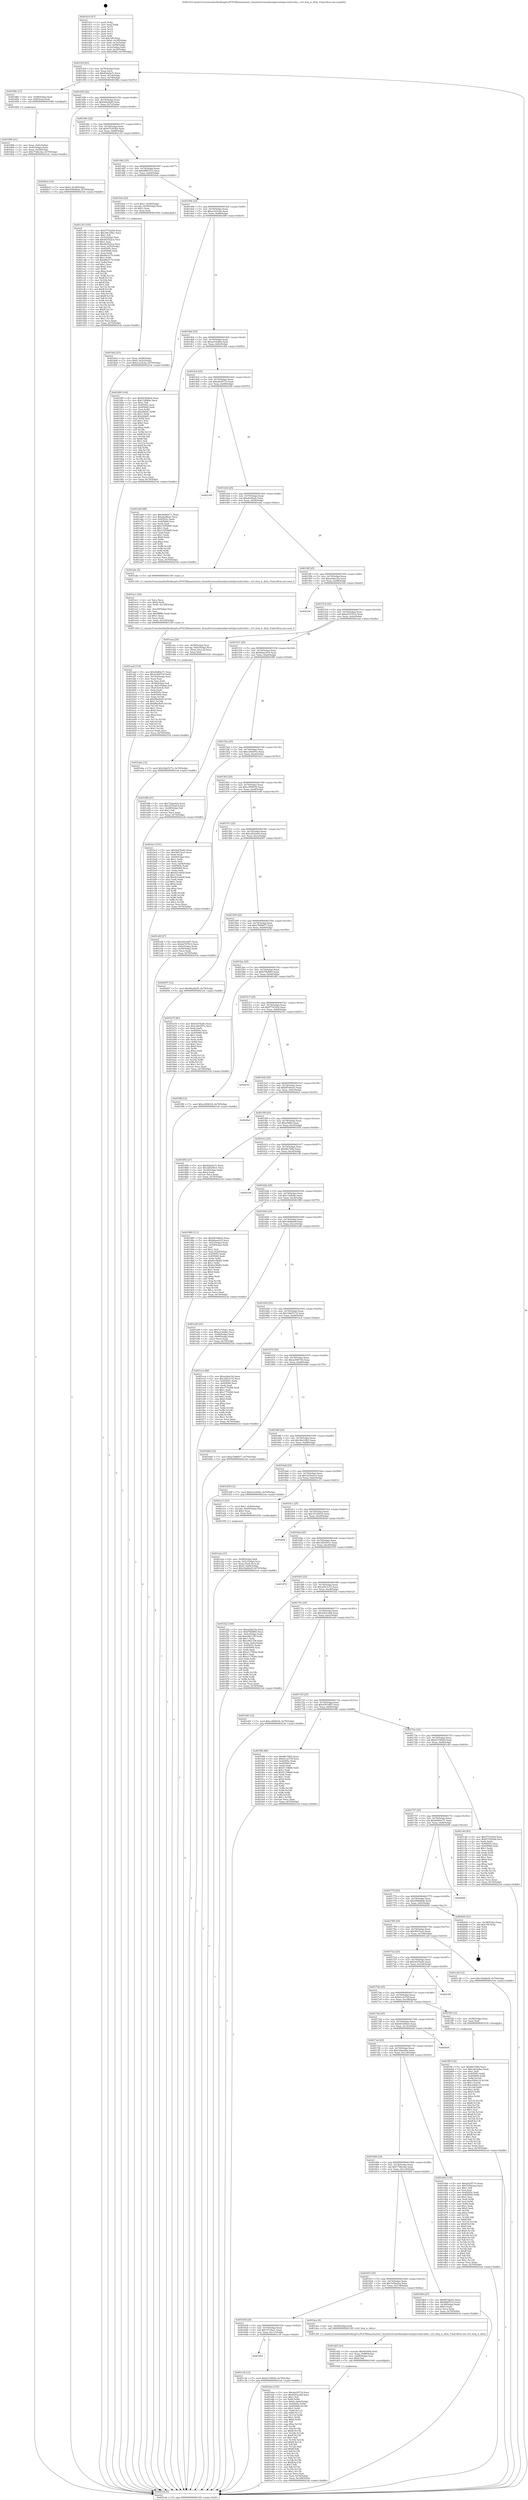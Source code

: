digraph "0x401410" {
  label = "0x401410 (/mnt/c/Users/mathe/Desktop/tcc/POCII/binaries/extr_linuxdriversmediausbpvrusb2pvrusb2-hdw.c_ctrl_freq_is_dirty_Final-ollvm.out::main(0))"
  labelloc = "t"
  node[shape=record]

  Entry [label="",width=0.3,height=0.3,shape=circle,fillcolor=black,style=filled]
  "0x40143f" [label="{
     0x40143f [23]\l
     | [instrs]\l
     &nbsp;&nbsp;0x40143f \<+3\>: mov -0x70(%rbp),%eax\l
     &nbsp;&nbsp;0x401442 \<+2\>: mov %eax,%ecx\l
     &nbsp;&nbsp;0x401444 \<+6\>: sub $0x82da5e7c,%ecx\l
     &nbsp;&nbsp;0x40144a \<+3\>: mov %eax,-0x74(%rbp)\l
     &nbsp;&nbsp;0x40144d \<+3\>: mov %ecx,-0x78(%rbp)\l
     &nbsp;&nbsp;0x401450 \<+6\>: je 000000000040188e \<main+0x47e\>\l
  }"]
  "0x40188e" [label="{
     0x40188e [13]\l
     | [instrs]\l
     &nbsp;&nbsp;0x40188e \<+4\>: mov -0x48(%rbp),%rax\l
     &nbsp;&nbsp;0x401892 \<+4\>: mov 0x8(%rax),%rdi\l
     &nbsp;&nbsp;0x401896 \<+5\>: call 0000000000401060 \<atoi@plt\>\l
     | [calls]\l
     &nbsp;&nbsp;0x401060 \{1\} (unknown)\l
  }"]
  "0x401456" [label="{
     0x401456 [22]\l
     | [instrs]\l
     &nbsp;&nbsp;0x401456 \<+5\>: jmp 000000000040145b \<main+0x4b\>\l
     &nbsp;&nbsp;0x40145b \<+3\>: mov -0x74(%rbp),%eax\l
     &nbsp;&nbsp;0x40145e \<+5\>: sub $0x90a29af5,%eax\l
     &nbsp;&nbsp;0x401463 \<+3\>: mov %eax,-0x7c(%rbp)\l
     &nbsp;&nbsp;0x401466 \<+6\>: je 00000000004020c0 \<main+0xcb0\>\l
  }"]
  Exit [label="",width=0.3,height=0.3,shape=circle,fillcolor=black,style=filled,peripheries=2]
  "0x4020c0" [label="{
     0x4020c0 [19]\l
     | [instrs]\l
     &nbsp;&nbsp;0x4020c0 \<+7\>: movl $0x0,-0x38(%rbp)\l
     &nbsp;&nbsp;0x4020c7 \<+7\>: movl $0x508ddbde,-0x70(%rbp)\l
     &nbsp;&nbsp;0x4020ce \<+5\>: jmp 00000000004021eb \<main+0xddb\>\l
  }"]
  "0x40146c" [label="{
     0x40146c [22]\l
     | [instrs]\l
     &nbsp;&nbsp;0x40146c \<+5\>: jmp 0000000000401471 \<main+0x61\>\l
     &nbsp;&nbsp;0x401471 \<+3\>: mov -0x74(%rbp),%eax\l
     &nbsp;&nbsp;0x401474 \<+5\>: sub $0x975393b6,%eax\l
     &nbsp;&nbsp;0x401479 \<+3\>: mov %eax,-0x80(%rbp)\l
     &nbsp;&nbsp;0x40147c \<+6\>: je 0000000000401c93 \<main+0x883\>\l
  }"]
  "0x401fff" [label="{
     0x401fff [152]\l
     | [instrs]\l
     &nbsp;&nbsp;0x401fff \<+5\>: mov $0x86c7682,%ecx\l
     &nbsp;&nbsp;0x402004 \<+5\>: mov $0xcd23adee,%edx\l
     &nbsp;&nbsp;0x402009 \<+3\>: mov $0x1,%sil\l
     &nbsp;&nbsp;0x40200c \<+8\>: mov 0x40505c,%r8d\l
     &nbsp;&nbsp;0x402014 \<+8\>: mov 0x405060,%r9d\l
     &nbsp;&nbsp;0x40201c \<+3\>: mov %r8d,%r10d\l
     &nbsp;&nbsp;0x40201f \<+7\>: add $0xc02fdc19,%r10d\l
     &nbsp;&nbsp;0x402026 \<+4\>: sub $0x1,%r10d\l
     &nbsp;&nbsp;0x40202a \<+7\>: sub $0xc02fdc19,%r10d\l
     &nbsp;&nbsp;0x402031 \<+4\>: imul %r10d,%r8d\l
     &nbsp;&nbsp;0x402035 \<+4\>: and $0x1,%r8d\l
     &nbsp;&nbsp;0x402039 \<+4\>: cmp $0x0,%r8d\l
     &nbsp;&nbsp;0x40203d \<+4\>: sete %r11b\l
     &nbsp;&nbsp;0x402041 \<+4\>: cmp $0xa,%r9d\l
     &nbsp;&nbsp;0x402045 \<+3\>: setl %bl\l
     &nbsp;&nbsp;0x402048 \<+3\>: mov %r11b,%r14b\l
     &nbsp;&nbsp;0x40204b \<+4\>: xor $0xff,%r14b\l
     &nbsp;&nbsp;0x40204f \<+3\>: mov %bl,%r15b\l
     &nbsp;&nbsp;0x402052 \<+4\>: xor $0xff,%r15b\l
     &nbsp;&nbsp;0x402056 \<+4\>: xor $0x1,%sil\l
     &nbsp;&nbsp;0x40205a \<+3\>: mov %r14b,%r12b\l
     &nbsp;&nbsp;0x40205d \<+4\>: and $0xff,%r12b\l
     &nbsp;&nbsp;0x402061 \<+3\>: and %sil,%r11b\l
     &nbsp;&nbsp;0x402064 \<+3\>: mov %r15b,%r13b\l
     &nbsp;&nbsp;0x402067 \<+4\>: and $0xff,%r13b\l
     &nbsp;&nbsp;0x40206b \<+3\>: and %sil,%bl\l
     &nbsp;&nbsp;0x40206e \<+3\>: or %r11b,%r12b\l
     &nbsp;&nbsp;0x402071 \<+3\>: or %bl,%r13b\l
     &nbsp;&nbsp;0x402074 \<+3\>: xor %r13b,%r12b\l
     &nbsp;&nbsp;0x402077 \<+3\>: or %r15b,%r14b\l
     &nbsp;&nbsp;0x40207a \<+4\>: xor $0xff,%r14b\l
     &nbsp;&nbsp;0x40207e \<+4\>: or $0x1,%sil\l
     &nbsp;&nbsp;0x402082 \<+3\>: and %sil,%r14b\l
     &nbsp;&nbsp;0x402085 \<+3\>: or %r14b,%r12b\l
     &nbsp;&nbsp;0x402088 \<+4\>: test $0x1,%r12b\l
     &nbsp;&nbsp;0x40208c \<+3\>: cmovne %edx,%ecx\l
     &nbsp;&nbsp;0x40208f \<+3\>: mov %ecx,-0x70(%rbp)\l
     &nbsp;&nbsp;0x402092 \<+5\>: jmp 00000000004021eb \<main+0xddb\>\l
  }"]
  "0x401c93" [label="{
     0x401c93 [165]\l
     | [instrs]\l
     &nbsp;&nbsp;0x401c93 \<+5\>: mov $0xf7743254,%eax\l
     &nbsp;&nbsp;0x401c98 \<+5\>: mov $0x30e33fb1,%ecx\l
     &nbsp;&nbsp;0x401c9d \<+2\>: mov $0x1,%dl\l
     &nbsp;&nbsp;0x401c9f \<+3\>: mov -0x5c(%rbp),%esi\l
     &nbsp;&nbsp;0x401ca2 \<+6\>: add $0x463522ca,%esi\l
     &nbsp;&nbsp;0x401ca8 \<+3\>: add $0x1,%esi\l
     &nbsp;&nbsp;0x401cab \<+6\>: sub $0x463522ca,%esi\l
     &nbsp;&nbsp;0x401cb1 \<+3\>: mov %esi,-0x5c(%rbp)\l
     &nbsp;&nbsp;0x401cb4 \<+7\>: mov 0x40505c,%esi\l
     &nbsp;&nbsp;0x401cbb \<+7\>: mov 0x405060,%edi\l
     &nbsp;&nbsp;0x401cc2 \<+3\>: mov %esi,%r8d\l
     &nbsp;&nbsp;0x401cc5 \<+7\>: add $0xd9a3170,%r8d\l
     &nbsp;&nbsp;0x401ccc \<+4\>: sub $0x1,%r8d\l
     &nbsp;&nbsp;0x401cd0 \<+7\>: sub $0xd9a3170,%r8d\l
     &nbsp;&nbsp;0x401cd7 \<+4\>: imul %r8d,%esi\l
     &nbsp;&nbsp;0x401cdb \<+3\>: and $0x1,%esi\l
     &nbsp;&nbsp;0x401cde \<+3\>: cmp $0x0,%esi\l
     &nbsp;&nbsp;0x401ce1 \<+4\>: sete %r9b\l
     &nbsp;&nbsp;0x401ce5 \<+3\>: cmp $0xa,%edi\l
     &nbsp;&nbsp;0x401ce8 \<+4\>: setl %r10b\l
     &nbsp;&nbsp;0x401cec \<+3\>: mov %r9b,%r11b\l
     &nbsp;&nbsp;0x401cef \<+4\>: xor $0xff,%r11b\l
     &nbsp;&nbsp;0x401cf3 \<+3\>: mov %r10b,%bl\l
     &nbsp;&nbsp;0x401cf6 \<+3\>: xor $0xff,%bl\l
     &nbsp;&nbsp;0x401cf9 \<+3\>: xor $0x1,%dl\l
     &nbsp;&nbsp;0x401cfc \<+3\>: mov %r11b,%r14b\l
     &nbsp;&nbsp;0x401cff \<+4\>: and $0xff,%r14b\l
     &nbsp;&nbsp;0x401d03 \<+3\>: and %dl,%r9b\l
     &nbsp;&nbsp;0x401d06 \<+3\>: mov %bl,%r15b\l
     &nbsp;&nbsp;0x401d09 \<+4\>: and $0xff,%r15b\l
     &nbsp;&nbsp;0x401d0d \<+3\>: and %dl,%r10b\l
     &nbsp;&nbsp;0x401d10 \<+3\>: or %r9b,%r14b\l
     &nbsp;&nbsp;0x401d13 \<+3\>: or %r10b,%r15b\l
     &nbsp;&nbsp;0x401d16 \<+3\>: xor %r15b,%r14b\l
     &nbsp;&nbsp;0x401d19 \<+3\>: or %bl,%r11b\l
     &nbsp;&nbsp;0x401d1c \<+4\>: xor $0xff,%r11b\l
     &nbsp;&nbsp;0x401d20 \<+3\>: or $0x1,%dl\l
     &nbsp;&nbsp;0x401d23 \<+3\>: and %dl,%r11b\l
     &nbsp;&nbsp;0x401d26 \<+3\>: or %r11b,%r14b\l
     &nbsp;&nbsp;0x401d29 \<+4\>: test $0x1,%r14b\l
     &nbsp;&nbsp;0x401d2d \<+3\>: cmovne %ecx,%eax\l
     &nbsp;&nbsp;0x401d30 \<+3\>: mov %eax,-0x70(%rbp)\l
     &nbsp;&nbsp;0x401d33 \<+5\>: jmp 00000000004021eb \<main+0xddb\>\l
  }"]
  "0x401482" [label="{
     0x401482 [25]\l
     | [instrs]\l
     &nbsp;&nbsp;0x401482 \<+5\>: jmp 0000000000401487 \<main+0x77\>\l
     &nbsp;&nbsp;0x401487 \<+3\>: mov -0x74(%rbp),%eax\l
     &nbsp;&nbsp;0x40148a \<+5\>: sub $0x986f37e3,%eax\l
     &nbsp;&nbsp;0x40148f \<+6\>: mov %eax,-0x84(%rbp)\l
     &nbsp;&nbsp;0x401495 \<+6\>: je 00000000004018cb \<main+0x4bb\>\l
  }"]
  "0x401ebe" [label="{
     0x401ebe [12]\l
     | [instrs]\l
     &nbsp;&nbsp;0x401ebe \<+7\>: movl $0x1bb05172,-0x70(%rbp)\l
     &nbsp;&nbsp;0x401ec5 \<+5\>: jmp 00000000004021eb \<main+0xddb\>\l
  }"]
  "0x4018cb" [label="{
     0x4018cb [23]\l
     | [instrs]\l
     &nbsp;&nbsp;0x4018cb \<+7\>: movl $0x1,-0x50(%rbp)\l
     &nbsp;&nbsp;0x4018d2 \<+4\>: movslq -0x50(%rbp),%rax\l
     &nbsp;&nbsp;0x4018d6 \<+4\>: shl $0x3,%rax\l
     &nbsp;&nbsp;0x4018da \<+3\>: mov %rax,%rdi\l
     &nbsp;&nbsp;0x4018dd \<+5\>: call 0000000000401050 \<malloc@plt\>\l
     | [calls]\l
     &nbsp;&nbsp;0x401050 \{1\} (unknown)\l
  }"]
  "0x40149b" [label="{
     0x40149b [25]\l
     | [instrs]\l
     &nbsp;&nbsp;0x40149b \<+5\>: jmp 00000000004014a0 \<main+0x90\>\l
     &nbsp;&nbsp;0x4014a0 \<+3\>: mov -0x74(%rbp),%eax\l
     &nbsp;&nbsp;0x4014a3 \<+5\>: sub $0xa12c0c6a,%eax\l
     &nbsp;&nbsp;0x4014a8 \<+6\>: mov %eax,-0x88(%rbp)\l
     &nbsp;&nbsp;0x4014ae \<+6\>: je 00000000004018f9 \<main+0x4e9\>\l
  }"]
  "0x401dea" [label="{
     0x401dea [153]\l
     | [instrs]\l
     &nbsp;&nbsp;0x401dea \<+5\>: mov $0xabc05710,%esi\l
     &nbsp;&nbsp;0x401def \<+5\>: mov $0x4291ceb8,%ecx\l
     &nbsp;&nbsp;0x401df4 \<+2\>: mov $0x1,%dl\l
     &nbsp;&nbsp;0x401df6 \<+3\>: xor %r8d,%r8d\l
     &nbsp;&nbsp;0x401df9 \<+7\>: movl $0x0,-0x6c(%rbp)\l
     &nbsp;&nbsp;0x401e00 \<+8\>: mov 0x40505c,%r9d\l
     &nbsp;&nbsp;0x401e08 \<+8\>: mov 0x405060,%r10d\l
     &nbsp;&nbsp;0x401e10 \<+4\>: sub $0x1,%r8d\l
     &nbsp;&nbsp;0x401e14 \<+3\>: mov %r9d,%r11d\l
     &nbsp;&nbsp;0x401e17 \<+3\>: add %r8d,%r11d\l
     &nbsp;&nbsp;0x401e1a \<+4\>: imul %r11d,%r9d\l
     &nbsp;&nbsp;0x401e1e \<+4\>: and $0x1,%r9d\l
     &nbsp;&nbsp;0x401e22 \<+4\>: cmp $0x0,%r9d\l
     &nbsp;&nbsp;0x401e26 \<+3\>: sete %bl\l
     &nbsp;&nbsp;0x401e29 \<+4\>: cmp $0xa,%r10d\l
     &nbsp;&nbsp;0x401e2d \<+4\>: setl %r14b\l
     &nbsp;&nbsp;0x401e31 \<+3\>: mov %bl,%r15b\l
     &nbsp;&nbsp;0x401e34 \<+4\>: xor $0xff,%r15b\l
     &nbsp;&nbsp;0x401e38 \<+3\>: mov %r14b,%r12b\l
     &nbsp;&nbsp;0x401e3b \<+4\>: xor $0xff,%r12b\l
     &nbsp;&nbsp;0x401e3f \<+3\>: xor $0x1,%dl\l
     &nbsp;&nbsp;0x401e42 \<+3\>: mov %r15b,%r13b\l
     &nbsp;&nbsp;0x401e45 \<+4\>: and $0xff,%r13b\l
     &nbsp;&nbsp;0x401e49 \<+2\>: and %dl,%bl\l
     &nbsp;&nbsp;0x401e4b \<+3\>: mov %r12b,%dil\l
     &nbsp;&nbsp;0x401e4e \<+4\>: and $0xff,%dil\l
     &nbsp;&nbsp;0x401e52 \<+3\>: and %dl,%r14b\l
     &nbsp;&nbsp;0x401e55 \<+3\>: or %bl,%r13b\l
     &nbsp;&nbsp;0x401e58 \<+3\>: or %r14b,%dil\l
     &nbsp;&nbsp;0x401e5b \<+3\>: xor %dil,%r13b\l
     &nbsp;&nbsp;0x401e5e \<+3\>: or %r12b,%r15b\l
     &nbsp;&nbsp;0x401e61 \<+4\>: xor $0xff,%r15b\l
     &nbsp;&nbsp;0x401e65 \<+3\>: or $0x1,%dl\l
     &nbsp;&nbsp;0x401e68 \<+3\>: and %dl,%r15b\l
     &nbsp;&nbsp;0x401e6b \<+3\>: or %r15b,%r13b\l
     &nbsp;&nbsp;0x401e6e \<+4\>: test $0x1,%r13b\l
     &nbsp;&nbsp;0x401e72 \<+3\>: cmovne %ecx,%esi\l
     &nbsp;&nbsp;0x401e75 \<+3\>: mov %esi,-0x70(%rbp)\l
     &nbsp;&nbsp;0x401e78 \<+6\>: mov %eax,-0x128(%rbp)\l
     &nbsp;&nbsp;0x401e7e \<+5\>: jmp 00000000004021eb \<main+0xddb\>\l
  }"]
  "0x4018f9" [label="{
     0x4018f9 [144]\l
     | [instrs]\l
     &nbsp;&nbsp;0x4018f9 \<+5\>: mov $0x661666e4,%eax\l
     &nbsp;&nbsp;0x4018fe \<+5\>: mov $0x132fbf4e,%ecx\l
     &nbsp;&nbsp;0x401903 \<+2\>: mov $0x1,%dl\l
     &nbsp;&nbsp;0x401905 \<+7\>: mov 0x40505c,%esi\l
     &nbsp;&nbsp;0x40190c \<+7\>: mov 0x405060,%edi\l
     &nbsp;&nbsp;0x401913 \<+3\>: mov %esi,%r8d\l
     &nbsp;&nbsp;0x401916 \<+7\>: sub $0x24bbf1,%r8d\l
     &nbsp;&nbsp;0x40191d \<+4\>: sub $0x1,%r8d\l
     &nbsp;&nbsp;0x401921 \<+7\>: add $0x24bbf1,%r8d\l
     &nbsp;&nbsp;0x401928 \<+4\>: imul %r8d,%esi\l
     &nbsp;&nbsp;0x40192c \<+3\>: and $0x1,%esi\l
     &nbsp;&nbsp;0x40192f \<+3\>: cmp $0x0,%esi\l
     &nbsp;&nbsp;0x401932 \<+4\>: sete %r9b\l
     &nbsp;&nbsp;0x401936 \<+3\>: cmp $0xa,%edi\l
     &nbsp;&nbsp;0x401939 \<+4\>: setl %r10b\l
     &nbsp;&nbsp;0x40193d \<+3\>: mov %r9b,%r11b\l
     &nbsp;&nbsp;0x401940 \<+4\>: xor $0xff,%r11b\l
     &nbsp;&nbsp;0x401944 \<+3\>: mov %r10b,%bl\l
     &nbsp;&nbsp;0x401947 \<+3\>: xor $0xff,%bl\l
     &nbsp;&nbsp;0x40194a \<+3\>: xor $0x1,%dl\l
     &nbsp;&nbsp;0x40194d \<+3\>: mov %r11b,%r14b\l
     &nbsp;&nbsp;0x401950 \<+4\>: and $0xff,%r14b\l
     &nbsp;&nbsp;0x401954 \<+3\>: and %dl,%r9b\l
     &nbsp;&nbsp;0x401957 \<+3\>: mov %bl,%r15b\l
     &nbsp;&nbsp;0x40195a \<+4\>: and $0xff,%r15b\l
     &nbsp;&nbsp;0x40195e \<+3\>: and %dl,%r10b\l
     &nbsp;&nbsp;0x401961 \<+3\>: or %r9b,%r14b\l
     &nbsp;&nbsp;0x401964 \<+3\>: or %r10b,%r15b\l
     &nbsp;&nbsp;0x401967 \<+3\>: xor %r15b,%r14b\l
     &nbsp;&nbsp;0x40196a \<+3\>: or %bl,%r11b\l
     &nbsp;&nbsp;0x40196d \<+4\>: xor $0xff,%r11b\l
     &nbsp;&nbsp;0x401971 \<+3\>: or $0x1,%dl\l
     &nbsp;&nbsp;0x401974 \<+3\>: and %dl,%r11b\l
     &nbsp;&nbsp;0x401977 \<+3\>: or %r11b,%r14b\l
     &nbsp;&nbsp;0x40197a \<+4\>: test $0x1,%r14b\l
     &nbsp;&nbsp;0x40197e \<+3\>: cmovne %ecx,%eax\l
     &nbsp;&nbsp;0x401981 \<+3\>: mov %eax,-0x70(%rbp)\l
     &nbsp;&nbsp;0x401984 \<+5\>: jmp 00000000004021eb \<main+0xddb\>\l
  }"]
  "0x4014b4" [label="{
     0x4014b4 [25]\l
     | [instrs]\l
     &nbsp;&nbsp;0x4014b4 \<+5\>: jmp 00000000004014b9 \<main+0xa9\>\l
     &nbsp;&nbsp;0x4014b9 \<+3\>: mov -0x74(%rbp),%eax\l
     &nbsp;&nbsp;0x4014bc \<+5\>: sub $0xaa14e8be,%eax\l
     &nbsp;&nbsp;0x4014c1 \<+6\>: mov %eax,-0x8c(%rbp)\l
     &nbsp;&nbsp;0x4014c7 \<+6\>: je 0000000000401a64 \<main+0x654\>\l
  }"]
  "0x401dd3" [label="{
     0x401dd3 [23]\l
     | [instrs]\l
     &nbsp;&nbsp;0x401dd3 \<+10\>: movabs $0x4030b6,%rdi\l
     &nbsp;&nbsp;0x401ddd \<+3\>: mov %eax,-0x68(%rbp)\l
     &nbsp;&nbsp;0x401de0 \<+3\>: mov -0x68(%rbp),%esi\l
     &nbsp;&nbsp;0x401de3 \<+2\>: mov $0x0,%al\l
     &nbsp;&nbsp;0x401de5 \<+5\>: call 0000000000401040 \<printf@plt\>\l
     | [calls]\l
     &nbsp;&nbsp;0x401040 \{1\} (unknown)\l
  }"]
  "0x401a64" [label="{
     0x401a64 [88]\l
     | [instrs]\l
     &nbsp;&nbsp;0x401a64 \<+5\>: mov $0x46d62c71,%eax\l
     &nbsp;&nbsp;0x401a69 \<+5\>: mov $0xabc9fa2c,%ecx\l
     &nbsp;&nbsp;0x401a6e \<+7\>: mov 0x40505c,%edx\l
     &nbsp;&nbsp;0x401a75 \<+7\>: mov 0x405060,%esi\l
     &nbsp;&nbsp;0x401a7c \<+2\>: mov %edx,%edi\l
     &nbsp;&nbsp;0x401a7e \<+6\>: add $0x130599d5,%edi\l
     &nbsp;&nbsp;0x401a84 \<+3\>: sub $0x1,%edi\l
     &nbsp;&nbsp;0x401a87 \<+6\>: sub $0x130599d5,%edi\l
     &nbsp;&nbsp;0x401a8d \<+3\>: imul %edi,%edx\l
     &nbsp;&nbsp;0x401a90 \<+3\>: and $0x1,%edx\l
     &nbsp;&nbsp;0x401a93 \<+3\>: cmp $0x0,%edx\l
     &nbsp;&nbsp;0x401a96 \<+4\>: sete %r8b\l
     &nbsp;&nbsp;0x401a9a \<+3\>: cmp $0xa,%esi\l
     &nbsp;&nbsp;0x401a9d \<+4\>: setl %r9b\l
     &nbsp;&nbsp;0x401aa1 \<+3\>: mov %r8b,%r10b\l
     &nbsp;&nbsp;0x401aa4 \<+3\>: and %r9b,%r10b\l
     &nbsp;&nbsp;0x401aa7 \<+3\>: xor %r9b,%r8b\l
     &nbsp;&nbsp;0x401aaa \<+3\>: or %r8b,%r10b\l
     &nbsp;&nbsp;0x401aad \<+4\>: test $0x1,%r10b\l
     &nbsp;&nbsp;0x401ab1 \<+3\>: cmovne %ecx,%eax\l
     &nbsp;&nbsp;0x401ab4 \<+3\>: mov %eax,-0x70(%rbp)\l
     &nbsp;&nbsp;0x401ab7 \<+5\>: jmp 00000000004021eb \<main+0xddb\>\l
  }"]
  "0x4014cd" [label="{
     0x4014cd [25]\l
     | [instrs]\l
     &nbsp;&nbsp;0x4014cd \<+5\>: jmp 00000000004014d2 \<main+0xc2\>\l
     &nbsp;&nbsp;0x4014d2 \<+3\>: mov -0x74(%rbp),%eax\l
     &nbsp;&nbsp;0x4014d5 \<+5\>: sub $0xabc05710,%eax\l
     &nbsp;&nbsp;0x4014da \<+6\>: mov %eax,-0x90(%rbp)\l
     &nbsp;&nbsp;0x4014e0 \<+6\>: je 0000000000402180 \<main+0xd70\>\l
  }"]
  "0x401851" [label="{
     0x401851\l
  }", style=dashed]
  "0x402180" [label="{
     0x402180\l
  }", style=dashed]
  "0x4014e6" [label="{
     0x4014e6 [25]\l
     | [instrs]\l
     &nbsp;&nbsp;0x4014e6 \<+5\>: jmp 00000000004014eb \<main+0xdb\>\l
     &nbsp;&nbsp;0x4014eb \<+3\>: mov -0x74(%rbp),%eax\l
     &nbsp;&nbsp;0x4014ee \<+5\>: sub $0xabc9fa2c,%eax\l
     &nbsp;&nbsp;0x4014f3 \<+6\>: mov %eax,-0x94(%rbp)\l
     &nbsp;&nbsp;0x4014f9 \<+6\>: je 0000000000401abc \<main+0x6ac\>\l
  }"]
  "0x401c34" [label="{
     0x401c34 [12]\l
     | [instrs]\l
     &nbsp;&nbsp;0x401c34 \<+7\>: movl $0x4315f04d,-0x70(%rbp)\l
     &nbsp;&nbsp;0x401c3b \<+5\>: jmp 00000000004021eb \<main+0xddb\>\l
  }"]
  "0x401abc" [label="{
     0x401abc [5]\l
     | [instrs]\l
     &nbsp;&nbsp;0x401abc \<+5\>: call 0000000000401160 \<next_i\>\l
     | [calls]\l
     &nbsp;&nbsp;0x401160 \{1\} (/mnt/c/Users/mathe/Desktop/tcc/POCII/binaries/extr_linuxdriversmediausbpvrusb2pvrusb2-hdw.c_ctrl_freq_is_dirty_Final-ollvm.out::next_i)\l
  }"]
  "0x4014ff" [label="{
     0x4014ff [25]\l
     | [instrs]\l
     &nbsp;&nbsp;0x4014ff \<+5\>: jmp 0000000000401504 \<main+0xf4\>\l
     &nbsp;&nbsp;0x401504 \<+3\>: mov -0x74(%rbp),%eax\l
     &nbsp;&nbsp;0x401507 \<+5\>: sub $0xacbbe1fa,%eax\l
     &nbsp;&nbsp;0x40150c \<+6\>: mov %eax,-0x98(%rbp)\l
     &nbsp;&nbsp;0x401512 \<+6\>: je 00000000004021b9 \<main+0xda9\>\l
  }"]
  "0x401838" [label="{
     0x401838 [25]\l
     | [instrs]\l
     &nbsp;&nbsp;0x401838 \<+5\>: jmp 000000000040183d \<main+0x42d\>\l
     &nbsp;&nbsp;0x40183d \<+3\>: mov -0x74(%rbp),%eax\l
     &nbsp;&nbsp;0x401840 \<+5\>: sub $0x7e7cfea1,%eax\l
     &nbsp;&nbsp;0x401845 \<+6\>: mov %eax,-0x11c(%rbp)\l
     &nbsp;&nbsp;0x40184b \<+6\>: je 0000000000401c34 \<main+0x824\>\l
  }"]
  "0x4021b9" [label="{
     0x4021b9\l
  }", style=dashed]
  "0x401518" [label="{
     0x401518 [25]\l
     | [instrs]\l
     &nbsp;&nbsp;0x401518 \<+5\>: jmp 000000000040151d \<main+0x10d\>\l
     &nbsp;&nbsp;0x40151d \<+3\>: mov -0x74(%rbp),%eax\l
     &nbsp;&nbsp;0x401520 \<+5\>: sub $0xb2707914,%eax\l
     &nbsp;&nbsp;0x401525 \<+6\>: mov %eax,-0x9c(%rbp)\l
     &nbsp;&nbsp;0x40152b \<+6\>: je 0000000000401eaa \<main+0xa9a\>\l
  }"]
  "0x401dca" [label="{
     0x401dca [9]\l
     | [instrs]\l
     &nbsp;&nbsp;0x401dca \<+4\>: mov -0x58(%rbp),%rdi\l
     &nbsp;&nbsp;0x401dce \<+5\>: call 00000000004013f0 \<ctrl_freq_is_dirty\>\l
     | [calls]\l
     &nbsp;&nbsp;0x4013f0 \{1\} (/mnt/c/Users/mathe/Desktop/tcc/POCII/binaries/extr_linuxdriversmediausbpvrusb2pvrusb2-hdw.c_ctrl_freq_is_dirty_Final-ollvm.out::ctrl_freq_is_dirty)\l
  }"]
  "0x401eaa" [label="{
     0x401eaa [20]\l
     | [instrs]\l
     &nbsp;&nbsp;0x401eaa \<+4\>: mov -0x58(%rbp),%rax\l
     &nbsp;&nbsp;0x401eae \<+4\>: movslq -0x6c(%rbp),%rcx\l
     &nbsp;&nbsp;0x401eb2 \<+4\>: mov (%rax,%rcx,8),%rax\l
     &nbsp;&nbsp;0x401eb6 \<+3\>: mov %rax,%rdi\l
     &nbsp;&nbsp;0x401eb9 \<+5\>: call 0000000000401030 \<free@plt\>\l
     | [calls]\l
     &nbsp;&nbsp;0x401030 \{1\} (unknown)\l
  }"]
  "0x401531" [label="{
     0x401531 [25]\l
     | [instrs]\l
     &nbsp;&nbsp;0x401531 \<+5\>: jmp 0000000000401536 \<main+0x126\>\l
     &nbsp;&nbsp;0x401536 \<+3\>: mov -0x74(%rbp),%eax\l
     &nbsp;&nbsp;0x401539 \<+5\>: sub $0xb6aac619,%eax\l
     &nbsp;&nbsp;0x40153e \<+6\>: mov %eax,-0xa0(%rbp)\l
     &nbsp;&nbsp;0x401544 \<+6\>: je 00000000004019f8 \<main+0x5e8\>\l
  }"]
  "0x401aed" [label="{
     0x401aed [119]\l
     | [instrs]\l
     &nbsp;&nbsp;0x401aed \<+5\>: mov $0x46d62c71,%ecx\l
     &nbsp;&nbsp;0x401af2 \<+5\>: mov $0x2c000736,%edx\l
     &nbsp;&nbsp;0x401af7 \<+6\>: mov -0x124(%rbp),%esi\l
     &nbsp;&nbsp;0x401afd \<+3\>: imul %eax,%esi\l
     &nbsp;&nbsp;0x401b00 \<+3\>: movslq %esi,%rdi\l
     &nbsp;&nbsp;0x401b03 \<+4\>: mov -0x58(%rbp),%r8\l
     &nbsp;&nbsp;0x401b07 \<+4\>: movslq -0x5c(%rbp),%r9\l
     &nbsp;&nbsp;0x401b0b \<+4\>: mov (%r8,%r9,8),%r8\l
     &nbsp;&nbsp;0x401b0f \<+3\>: mov %rdi,(%r8)\l
     &nbsp;&nbsp;0x401b12 \<+7\>: mov 0x40505c,%eax\l
     &nbsp;&nbsp;0x401b19 \<+7\>: mov 0x405060,%esi\l
     &nbsp;&nbsp;0x401b20 \<+3\>: mov %eax,%r10d\l
     &nbsp;&nbsp;0x401b23 \<+7\>: sub $0xf8be8ef5,%r10d\l
     &nbsp;&nbsp;0x401b2a \<+4\>: sub $0x1,%r10d\l
     &nbsp;&nbsp;0x401b2e \<+7\>: add $0xf8be8ef5,%r10d\l
     &nbsp;&nbsp;0x401b35 \<+4\>: imul %r10d,%eax\l
     &nbsp;&nbsp;0x401b39 \<+3\>: and $0x1,%eax\l
     &nbsp;&nbsp;0x401b3c \<+3\>: cmp $0x0,%eax\l
     &nbsp;&nbsp;0x401b3f \<+4\>: sete %r11b\l
     &nbsp;&nbsp;0x401b43 \<+3\>: cmp $0xa,%esi\l
     &nbsp;&nbsp;0x401b46 \<+3\>: setl %bl\l
     &nbsp;&nbsp;0x401b49 \<+3\>: mov %r11b,%r14b\l
     &nbsp;&nbsp;0x401b4c \<+3\>: and %bl,%r14b\l
     &nbsp;&nbsp;0x401b4f \<+3\>: xor %bl,%r11b\l
     &nbsp;&nbsp;0x401b52 \<+3\>: or %r11b,%r14b\l
     &nbsp;&nbsp;0x401b55 \<+4\>: test $0x1,%r14b\l
     &nbsp;&nbsp;0x401b59 \<+3\>: cmovne %edx,%ecx\l
     &nbsp;&nbsp;0x401b5c \<+3\>: mov %ecx,-0x70(%rbp)\l
     &nbsp;&nbsp;0x401b5f \<+5\>: jmp 00000000004021eb \<main+0xddb\>\l
  }"]
  "0x4019f8" [label="{
     0x4019f8 [27]\l
     | [instrs]\l
     &nbsp;&nbsp;0x4019f8 \<+5\>: mov $0x72dee42a,%eax\l
     &nbsp;&nbsp;0x4019fd \<+5\>: mov $0x3235ad1d,%ecx\l
     &nbsp;&nbsp;0x401a02 \<+3\>: mov -0x29(%rbp),%dl\l
     &nbsp;&nbsp;0x401a05 \<+3\>: test $0x1,%dl\l
     &nbsp;&nbsp;0x401a08 \<+3\>: cmovne %ecx,%eax\l
     &nbsp;&nbsp;0x401a0b \<+3\>: mov %eax,-0x70(%rbp)\l
     &nbsp;&nbsp;0x401a0e \<+5\>: jmp 00000000004021eb \<main+0xddb\>\l
  }"]
  "0x40154a" [label="{
     0x40154a [25]\l
     | [instrs]\l
     &nbsp;&nbsp;0x40154a \<+5\>: jmp 000000000040154f \<main+0x13f\>\l
     &nbsp;&nbsp;0x40154f \<+3\>: mov -0x74(%rbp),%eax\l
     &nbsp;&nbsp;0x401552 \<+5\>: sub $0xc240297e,%eax\l
     &nbsp;&nbsp;0x401557 \<+6\>: mov %eax,-0xa4(%rbp)\l
     &nbsp;&nbsp;0x40155d \<+6\>: je 0000000000401bc3 \<main+0x7b3\>\l
  }"]
  "0x401ac1" [label="{
     0x401ac1 [44]\l
     | [instrs]\l
     &nbsp;&nbsp;0x401ac1 \<+2\>: xor %ecx,%ecx\l
     &nbsp;&nbsp;0x401ac3 \<+5\>: mov $0x2,%edx\l
     &nbsp;&nbsp;0x401ac8 \<+6\>: mov %edx,-0x120(%rbp)\l
     &nbsp;&nbsp;0x401ace \<+1\>: cltd\l
     &nbsp;&nbsp;0x401acf \<+6\>: mov -0x120(%rbp),%esi\l
     &nbsp;&nbsp;0x401ad5 \<+2\>: idiv %esi\l
     &nbsp;&nbsp;0x401ad7 \<+6\>: imul $0xfffffffe,%edx,%edx\l
     &nbsp;&nbsp;0x401add \<+3\>: sub $0x1,%ecx\l
     &nbsp;&nbsp;0x401ae0 \<+2\>: sub %ecx,%edx\l
     &nbsp;&nbsp;0x401ae2 \<+6\>: mov %edx,-0x124(%rbp)\l
     &nbsp;&nbsp;0x401ae8 \<+5\>: call 0000000000401160 \<next_i\>\l
     | [calls]\l
     &nbsp;&nbsp;0x401160 \{1\} (/mnt/c/Users/mathe/Desktop/tcc/POCII/binaries/extr_linuxdriversmediausbpvrusb2pvrusb2-hdw.c_ctrl_freq_is_dirty_Final-ollvm.out::next_i)\l
  }"]
  "0x401bc3" [label="{
     0x401bc3 [101]\l
     | [instrs]\l
     &nbsp;&nbsp;0x401bc3 \<+5\>: mov $0x5e47ba8c,%eax\l
     &nbsp;&nbsp;0x401bc8 \<+5\>: mov $0x56f15ea3,%ecx\l
     &nbsp;&nbsp;0x401bcd \<+2\>: xor %edx,%edx\l
     &nbsp;&nbsp;0x401bcf \<+3\>: mov -0x64(%rbp),%esi\l
     &nbsp;&nbsp;0x401bd2 \<+3\>: sub $0x1,%edx\l
     &nbsp;&nbsp;0x401bd5 \<+2\>: sub %edx,%esi\l
     &nbsp;&nbsp;0x401bd7 \<+3\>: mov %esi,-0x64(%rbp)\l
     &nbsp;&nbsp;0x401bda \<+7\>: mov 0x40505c,%edx\l
     &nbsp;&nbsp;0x401be1 \<+7\>: mov 0x405060,%esi\l
     &nbsp;&nbsp;0x401be8 \<+2\>: mov %edx,%edi\l
     &nbsp;&nbsp;0x401bea \<+6\>: sub $0xd21ab42f,%edi\l
     &nbsp;&nbsp;0x401bf0 \<+3\>: sub $0x1,%edi\l
     &nbsp;&nbsp;0x401bf3 \<+6\>: add $0xd21ab42f,%edi\l
     &nbsp;&nbsp;0x401bf9 \<+3\>: imul %edi,%edx\l
     &nbsp;&nbsp;0x401bfc \<+3\>: and $0x1,%edx\l
     &nbsp;&nbsp;0x401bff \<+3\>: cmp $0x0,%edx\l
     &nbsp;&nbsp;0x401c02 \<+4\>: sete %r8b\l
     &nbsp;&nbsp;0x401c06 \<+3\>: cmp $0xa,%esi\l
     &nbsp;&nbsp;0x401c09 \<+4\>: setl %r9b\l
     &nbsp;&nbsp;0x401c0d \<+3\>: mov %r8b,%r10b\l
     &nbsp;&nbsp;0x401c10 \<+3\>: and %r9b,%r10b\l
     &nbsp;&nbsp;0x401c13 \<+3\>: xor %r9b,%r8b\l
     &nbsp;&nbsp;0x401c16 \<+3\>: or %r8b,%r10b\l
     &nbsp;&nbsp;0x401c19 \<+4\>: test $0x1,%r10b\l
     &nbsp;&nbsp;0x401c1d \<+3\>: cmovne %ecx,%eax\l
     &nbsp;&nbsp;0x401c20 \<+3\>: mov %eax,-0x70(%rbp)\l
     &nbsp;&nbsp;0x401c23 \<+5\>: jmp 00000000004021eb \<main+0xddb\>\l
  }"]
  "0x401563" [label="{
     0x401563 [25]\l
     | [instrs]\l
     &nbsp;&nbsp;0x401563 \<+5\>: jmp 0000000000401568 \<main+0x158\>\l
     &nbsp;&nbsp;0x401568 \<+3\>: mov -0x74(%rbp),%eax\l
     &nbsp;&nbsp;0x40156b \<+5\>: sub $0xcc994034,%eax\l
     &nbsp;&nbsp;0x401570 \<+6\>: mov %eax,-0xa8(%rbp)\l
     &nbsp;&nbsp;0x401576 \<+6\>: je 0000000000401e8f \<main+0xa7f\>\l
  }"]
  "0x401a2a" [label="{
     0x401a2a [31]\l
     | [instrs]\l
     &nbsp;&nbsp;0x401a2a \<+4\>: mov -0x58(%rbp),%rdi\l
     &nbsp;&nbsp;0x401a2e \<+4\>: movslq -0x5c(%rbp),%rcx\l
     &nbsp;&nbsp;0x401a32 \<+4\>: mov %rax,(%rdi,%rcx,8)\l
     &nbsp;&nbsp;0x401a36 \<+7\>: movl $0x0,-0x64(%rbp)\l
     &nbsp;&nbsp;0x401a3d \<+7\>: movl $0x18a86a0f,-0x70(%rbp)\l
     &nbsp;&nbsp;0x401a44 \<+5\>: jmp 00000000004021eb \<main+0xddb\>\l
  }"]
  "0x401e8f" [label="{
     0x401e8f [27]\l
     | [instrs]\l
     &nbsp;&nbsp;0x401e8f \<+5\>: mov $0x4301d6f7,%eax\l
     &nbsp;&nbsp;0x401e94 \<+5\>: mov $0xb2707914,%ecx\l
     &nbsp;&nbsp;0x401e99 \<+3\>: mov -0x6c(%rbp),%edx\l
     &nbsp;&nbsp;0x401e9c \<+3\>: cmp -0x50(%rbp),%edx\l
     &nbsp;&nbsp;0x401e9f \<+3\>: cmovl %ecx,%eax\l
     &nbsp;&nbsp;0x401ea2 \<+3\>: mov %eax,-0x70(%rbp)\l
     &nbsp;&nbsp;0x401ea5 \<+5\>: jmp 00000000004021eb \<main+0xddb\>\l
  }"]
  "0x40157c" [label="{
     0x40157c [25]\l
     | [instrs]\l
     &nbsp;&nbsp;0x40157c \<+5\>: jmp 0000000000401581 \<main+0x171\>\l
     &nbsp;&nbsp;0x401581 \<+3\>: mov -0x74(%rbp),%eax\l
     &nbsp;&nbsp;0x401584 \<+5\>: sub $0xcd23adee,%eax\l
     &nbsp;&nbsp;0x401589 \<+6\>: mov %eax,-0xac(%rbp)\l
     &nbsp;&nbsp;0x40158f \<+6\>: je 0000000000402097 \<main+0xc87\>\l
  }"]
  "0x4018e2" [label="{
     0x4018e2 [23]\l
     | [instrs]\l
     &nbsp;&nbsp;0x4018e2 \<+4\>: mov %rax,-0x58(%rbp)\l
     &nbsp;&nbsp;0x4018e6 \<+7\>: movl $0x0,-0x5c(%rbp)\l
     &nbsp;&nbsp;0x4018ed \<+7\>: movl $0xa12c0c6a,-0x70(%rbp)\l
     &nbsp;&nbsp;0x4018f4 \<+5\>: jmp 00000000004021eb \<main+0xddb\>\l
  }"]
  "0x402097" [label="{
     0x402097 [12]\l
     | [instrs]\l
     &nbsp;&nbsp;0x402097 \<+7\>: movl $0x90a29af5,-0x70(%rbp)\l
     &nbsp;&nbsp;0x40209e \<+5\>: jmp 00000000004021eb \<main+0xddb\>\l
  }"]
  "0x401595" [label="{
     0x401595 [25]\l
     | [instrs]\l
     &nbsp;&nbsp;0x401595 \<+5\>: jmp 000000000040159a \<main+0x18a\>\l
     &nbsp;&nbsp;0x40159a \<+3\>: mov -0x74(%rbp),%eax\l
     &nbsp;&nbsp;0x40159d \<+5\>: sub $0xe7b88d77,%eax\l
     &nbsp;&nbsp;0x4015a2 \<+6\>: mov %eax,-0xb0(%rbp)\l
     &nbsp;&nbsp;0x4015a8 \<+6\>: je 0000000000401b70 \<main+0x760\>\l
  }"]
  "0x40181f" [label="{
     0x40181f [25]\l
     | [instrs]\l
     &nbsp;&nbsp;0x40181f \<+5\>: jmp 0000000000401824 \<main+0x414\>\l
     &nbsp;&nbsp;0x401824 \<+3\>: mov -0x74(%rbp),%eax\l
     &nbsp;&nbsp;0x401827 \<+5\>: sub $0x7e59a2ea,%eax\l
     &nbsp;&nbsp;0x40182c \<+6\>: mov %eax,-0x118(%rbp)\l
     &nbsp;&nbsp;0x401832 \<+6\>: je 0000000000401dca \<main+0x9ba\>\l
  }"]
  "0x401b70" [label="{
     0x401b70 [83]\l
     | [instrs]\l
     &nbsp;&nbsp;0x401b70 \<+5\>: mov $0x5e47ba8c,%eax\l
     &nbsp;&nbsp;0x401b75 \<+5\>: mov $0xc240297e,%ecx\l
     &nbsp;&nbsp;0x401b7a \<+2\>: xor %edx,%edx\l
     &nbsp;&nbsp;0x401b7c \<+7\>: mov 0x40505c,%esi\l
     &nbsp;&nbsp;0x401b83 \<+7\>: mov 0x405060,%edi\l
     &nbsp;&nbsp;0x401b8a \<+3\>: sub $0x1,%edx\l
     &nbsp;&nbsp;0x401b8d \<+3\>: mov %esi,%r8d\l
     &nbsp;&nbsp;0x401b90 \<+3\>: add %edx,%r8d\l
     &nbsp;&nbsp;0x401b93 \<+4\>: imul %r8d,%esi\l
     &nbsp;&nbsp;0x401b97 \<+3\>: and $0x1,%esi\l
     &nbsp;&nbsp;0x401b9a \<+3\>: cmp $0x0,%esi\l
     &nbsp;&nbsp;0x401b9d \<+4\>: sete %r9b\l
     &nbsp;&nbsp;0x401ba1 \<+3\>: cmp $0xa,%edi\l
     &nbsp;&nbsp;0x401ba4 \<+4\>: setl %r10b\l
     &nbsp;&nbsp;0x401ba8 \<+3\>: mov %r9b,%r11b\l
     &nbsp;&nbsp;0x401bab \<+3\>: and %r10b,%r11b\l
     &nbsp;&nbsp;0x401bae \<+3\>: xor %r10b,%r9b\l
     &nbsp;&nbsp;0x401bb1 \<+3\>: or %r9b,%r11b\l
     &nbsp;&nbsp;0x401bb4 \<+4\>: test $0x1,%r11b\l
     &nbsp;&nbsp;0x401bb8 \<+3\>: cmovne %ecx,%eax\l
     &nbsp;&nbsp;0x401bbb \<+3\>: mov %eax,-0x70(%rbp)\l
     &nbsp;&nbsp;0x401bbe \<+5\>: jmp 00000000004021eb \<main+0xddb\>\l
  }"]
  "0x4015ae" [label="{
     0x4015ae [25]\l
     | [instrs]\l
     &nbsp;&nbsp;0x4015ae \<+5\>: jmp 00000000004015b3 \<main+0x1a3\>\l
     &nbsp;&nbsp;0x4015b3 \<+3\>: mov -0x74(%rbp),%eax\l
     &nbsp;&nbsp;0x4015b6 \<+5\>: sub $0xf74bf883,%eax\l
     &nbsp;&nbsp;0x4015bb \<+6\>: mov %eax,-0xb4(%rbp)\l
     &nbsp;&nbsp;0x4015c1 \<+6\>: je 0000000000401f8f \<main+0xb7f\>\l
  }"]
  "0x4018b0" [label="{
     0x4018b0 [27]\l
     | [instrs]\l
     &nbsp;&nbsp;0x4018b0 \<+5\>: mov $0xf87d4ed3,%eax\l
     &nbsp;&nbsp;0x4018b5 \<+5\>: mov $0x986f37e3,%ecx\l
     &nbsp;&nbsp;0x4018ba \<+3\>: mov -0x30(%rbp),%edx\l
     &nbsp;&nbsp;0x4018bd \<+3\>: cmp $0x0,%edx\l
     &nbsp;&nbsp;0x4018c0 \<+3\>: cmove %ecx,%eax\l
     &nbsp;&nbsp;0x4018c3 \<+3\>: mov %eax,-0x70(%rbp)\l
     &nbsp;&nbsp;0x4018c6 \<+5\>: jmp 00000000004021eb \<main+0xddb\>\l
  }"]
  "0x401f8f" [label="{
     0x401f8f [12]\l
     | [instrs]\l
     &nbsp;&nbsp;0x401f8f \<+7\>: movl $0xcc994034,-0x70(%rbp)\l
     &nbsp;&nbsp;0x401f96 \<+5\>: jmp 00000000004021eb \<main+0xddb\>\l
  }"]
  "0x4015c7" [label="{
     0x4015c7 [25]\l
     | [instrs]\l
     &nbsp;&nbsp;0x4015c7 \<+5\>: jmp 00000000004015cc \<main+0x1bc\>\l
     &nbsp;&nbsp;0x4015cc \<+3\>: mov -0x74(%rbp),%eax\l
     &nbsp;&nbsp;0x4015cf \<+5\>: sub $0xf7743254,%eax\l
     &nbsp;&nbsp;0x4015d4 \<+6\>: mov %eax,-0xb8(%rbp)\l
     &nbsp;&nbsp;0x4015da \<+6\>: je 0000000000402161 \<main+0xd51\>\l
  }"]
  "0x401806" [label="{
     0x401806 [25]\l
     | [instrs]\l
     &nbsp;&nbsp;0x401806 \<+5\>: jmp 000000000040180b \<main+0x3fb\>\l
     &nbsp;&nbsp;0x40180b \<+3\>: mov -0x74(%rbp),%eax\l
     &nbsp;&nbsp;0x40180e \<+5\>: sub $0x77d6cc6a,%eax\l
     &nbsp;&nbsp;0x401813 \<+6\>: mov %eax,-0x114(%rbp)\l
     &nbsp;&nbsp;0x401819 \<+6\>: je 00000000004018b0 \<main+0x4a0\>\l
  }"]
  "0x402161" [label="{
     0x402161\l
  }", style=dashed]
  "0x4015e0" [label="{
     0x4015e0 [25]\l
     | [instrs]\l
     &nbsp;&nbsp;0x4015e0 \<+5\>: jmp 00000000004015e5 \<main+0x1d5\>\l
     &nbsp;&nbsp;0x4015e5 \<+3\>: mov -0x74(%rbp),%eax\l
     &nbsp;&nbsp;0x4015e8 \<+5\>: sub $0xf87d4ed3,%eax\l
     &nbsp;&nbsp;0x4015ed \<+6\>: mov %eax,-0xbc(%rbp)\l
     &nbsp;&nbsp;0x4015f3 \<+6\>: je 00000000004020a3 \<main+0xc93\>\l
  }"]
  "0x401d44" [label="{
     0x401d44 [134]\l
     | [instrs]\l
     &nbsp;&nbsp;0x401d44 \<+5\>: mov $0xabc05710,%eax\l
     &nbsp;&nbsp;0x401d49 \<+5\>: mov $0x7e59a2ea,%ecx\l
     &nbsp;&nbsp;0x401d4e \<+2\>: mov $0x1,%dl\l
     &nbsp;&nbsp;0x401d50 \<+2\>: xor %esi,%esi\l
     &nbsp;&nbsp;0x401d52 \<+7\>: mov 0x40505c,%edi\l
     &nbsp;&nbsp;0x401d59 \<+8\>: mov 0x405060,%r8d\l
     &nbsp;&nbsp;0x401d61 \<+3\>: sub $0x1,%esi\l
     &nbsp;&nbsp;0x401d64 \<+3\>: mov %edi,%r9d\l
     &nbsp;&nbsp;0x401d67 \<+3\>: add %esi,%r9d\l
     &nbsp;&nbsp;0x401d6a \<+4\>: imul %r9d,%edi\l
     &nbsp;&nbsp;0x401d6e \<+3\>: and $0x1,%edi\l
     &nbsp;&nbsp;0x401d71 \<+3\>: cmp $0x0,%edi\l
     &nbsp;&nbsp;0x401d74 \<+4\>: sete %r10b\l
     &nbsp;&nbsp;0x401d78 \<+4\>: cmp $0xa,%r8d\l
     &nbsp;&nbsp;0x401d7c \<+4\>: setl %r11b\l
     &nbsp;&nbsp;0x401d80 \<+3\>: mov %r10b,%bl\l
     &nbsp;&nbsp;0x401d83 \<+3\>: xor $0xff,%bl\l
     &nbsp;&nbsp;0x401d86 \<+3\>: mov %r11b,%r14b\l
     &nbsp;&nbsp;0x401d89 \<+4\>: xor $0xff,%r14b\l
     &nbsp;&nbsp;0x401d8d \<+3\>: xor $0x0,%dl\l
     &nbsp;&nbsp;0x401d90 \<+3\>: mov %bl,%r15b\l
     &nbsp;&nbsp;0x401d93 \<+4\>: and $0x0,%r15b\l
     &nbsp;&nbsp;0x401d97 \<+3\>: and %dl,%r10b\l
     &nbsp;&nbsp;0x401d9a \<+3\>: mov %r14b,%r12b\l
     &nbsp;&nbsp;0x401d9d \<+4\>: and $0x0,%r12b\l
     &nbsp;&nbsp;0x401da1 \<+3\>: and %dl,%r11b\l
     &nbsp;&nbsp;0x401da4 \<+3\>: or %r10b,%r15b\l
     &nbsp;&nbsp;0x401da7 \<+3\>: or %r11b,%r12b\l
     &nbsp;&nbsp;0x401daa \<+3\>: xor %r12b,%r15b\l
     &nbsp;&nbsp;0x401dad \<+3\>: or %r14b,%bl\l
     &nbsp;&nbsp;0x401db0 \<+3\>: xor $0xff,%bl\l
     &nbsp;&nbsp;0x401db3 \<+3\>: or $0x0,%dl\l
     &nbsp;&nbsp;0x401db6 \<+2\>: and %dl,%bl\l
     &nbsp;&nbsp;0x401db8 \<+3\>: or %bl,%r15b\l
     &nbsp;&nbsp;0x401dbb \<+4\>: test $0x1,%r15b\l
     &nbsp;&nbsp;0x401dbf \<+3\>: cmovne %ecx,%eax\l
     &nbsp;&nbsp;0x401dc2 \<+3\>: mov %eax,-0x70(%rbp)\l
     &nbsp;&nbsp;0x401dc5 \<+5\>: jmp 00000000004021eb \<main+0xddb\>\l
  }"]
  "0x4020a3" [label="{
     0x4020a3\l
  }", style=dashed]
  "0x4015f9" [label="{
     0x4015f9 [25]\l
     | [instrs]\l
     &nbsp;&nbsp;0x4015f9 \<+5\>: jmp 00000000004015fe \<main+0x1ee\>\l
     &nbsp;&nbsp;0x4015fe \<+3\>: mov -0x74(%rbp),%eax\l
     &nbsp;&nbsp;0x401601 \<+5\>: sub $0xe5982,%eax\l
     &nbsp;&nbsp;0x401606 \<+6\>: mov %eax,-0xc0(%rbp)\l
     &nbsp;&nbsp;0x40160c \<+6\>: je 000000000040185b \<main+0x44b\>\l
  }"]
  "0x4017ed" [label="{
     0x4017ed [25]\l
     | [instrs]\l
     &nbsp;&nbsp;0x4017ed \<+5\>: jmp 00000000004017f2 \<main+0x3e2\>\l
     &nbsp;&nbsp;0x4017f2 \<+3\>: mov -0x74(%rbp),%eax\l
     &nbsp;&nbsp;0x4017f5 \<+5\>: sub $0x72dee42a,%eax\l
     &nbsp;&nbsp;0x4017fa \<+6\>: mov %eax,-0x110(%rbp)\l
     &nbsp;&nbsp;0x401800 \<+6\>: je 0000000000401d44 \<main+0x934\>\l
  }"]
  "0x40185b" [label="{
     0x40185b [27]\l
     | [instrs]\l
     &nbsp;&nbsp;0x40185b \<+5\>: mov $0x82da5e7c,%eax\l
     &nbsp;&nbsp;0x401860 \<+5\>: mov $0x3d5a5631,%ecx\l
     &nbsp;&nbsp;0x401865 \<+3\>: mov -0x34(%rbp),%edx\l
     &nbsp;&nbsp;0x401868 \<+3\>: cmp $0x2,%edx\l
     &nbsp;&nbsp;0x40186b \<+3\>: cmovne %ecx,%eax\l
     &nbsp;&nbsp;0x40186e \<+3\>: mov %eax,-0x70(%rbp)\l
     &nbsp;&nbsp;0x401871 \<+5\>: jmp 00000000004021eb \<main+0xddb\>\l
  }"]
  "0x401612" [label="{
     0x401612 [25]\l
     | [instrs]\l
     &nbsp;&nbsp;0x401612 \<+5\>: jmp 0000000000401617 \<main+0x207\>\l
     &nbsp;&nbsp;0x401617 \<+3\>: mov -0x74(%rbp),%eax\l
     &nbsp;&nbsp;0x40161a \<+5\>: sub $0x86c7682,%eax\l
     &nbsp;&nbsp;0x40161f \<+6\>: mov %eax,-0xc4(%rbp)\l
     &nbsp;&nbsp;0x401625 \<+6\>: je 00000000004021d8 \<main+0xdc8\>\l
  }"]
  "0x4021eb" [label="{
     0x4021eb [5]\l
     | [instrs]\l
     &nbsp;&nbsp;0x4021eb \<+5\>: jmp 000000000040143f \<main+0x2f\>\l
  }"]
  "0x401410" [label="{
     0x401410 [47]\l
     | [instrs]\l
     &nbsp;&nbsp;0x401410 \<+1\>: push %rbp\l
     &nbsp;&nbsp;0x401411 \<+3\>: mov %rsp,%rbp\l
     &nbsp;&nbsp;0x401414 \<+2\>: push %r15\l
     &nbsp;&nbsp;0x401416 \<+2\>: push %r14\l
     &nbsp;&nbsp;0x401418 \<+2\>: push %r13\l
     &nbsp;&nbsp;0x40141a \<+2\>: push %r12\l
     &nbsp;&nbsp;0x40141c \<+1\>: push %rbx\l
     &nbsp;&nbsp;0x40141d \<+7\>: sub $0x108,%rsp\l
     &nbsp;&nbsp;0x401424 \<+7\>: movl $0x0,-0x38(%rbp)\l
     &nbsp;&nbsp;0x40142b \<+3\>: mov %edi,-0x3c(%rbp)\l
     &nbsp;&nbsp;0x40142e \<+4\>: mov %rsi,-0x48(%rbp)\l
     &nbsp;&nbsp;0x401432 \<+3\>: mov -0x3c(%rbp),%edi\l
     &nbsp;&nbsp;0x401435 \<+3\>: mov %edi,-0x34(%rbp)\l
     &nbsp;&nbsp;0x401438 \<+7\>: movl $0xe5982,-0x70(%rbp)\l
  }"]
  "0x40189b" [label="{
     0x40189b [21]\l
     | [instrs]\l
     &nbsp;&nbsp;0x40189b \<+3\>: mov %eax,-0x4c(%rbp)\l
     &nbsp;&nbsp;0x40189e \<+3\>: mov -0x4c(%rbp),%eax\l
     &nbsp;&nbsp;0x4018a1 \<+3\>: mov %eax,-0x30(%rbp)\l
     &nbsp;&nbsp;0x4018a4 \<+7\>: movl $0x77d6cc6a,-0x70(%rbp)\l
     &nbsp;&nbsp;0x4018ab \<+5\>: jmp 00000000004021eb \<main+0xddb\>\l
  }"]
  "0x4020e8" [label="{
     0x4020e8\l
  }", style=dashed]
  "0x4021d8" [label="{
     0x4021d8\l
  }", style=dashed]
  "0x40162b" [label="{
     0x40162b [25]\l
     | [instrs]\l
     &nbsp;&nbsp;0x40162b \<+5\>: jmp 0000000000401630 \<main+0x220\>\l
     &nbsp;&nbsp;0x401630 \<+3\>: mov -0x74(%rbp),%eax\l
     &nbsp;&nbsp;0x401633 \<+5\>: sub $0x132fbf4e,%eax\l
     &nbsp;&nbsp;0x401638 \<+6\>: mov %eax,-0xc8(%rbp)\l
     &nbsp;&nbsp;0x40163e \<+6\>: je 0000000000401989 \<main+0x579\>\l
  }"]
  "0x4017d4" [label="{
     0x4017d4 [25]\l
     | [instrs]\l
     &nbsp;&nbsp;0x4017d4 \<+5\>: jmp 00000000004017d9 \<main+0x3c9\>\l
     &nbsp;&nbsp;0x4017d9 \<+3\>: mov -0x74(%rbp),%eax\l
     &nbsp;&nbsp;0x4017dc \<+5\>: sub $0x661666e4,%eax\l
     &nbsp;&nbsp;0x4017e1 \<+6\>: mov %eax,-0x10c(%rbp)\l
     &nbsp;&nbsp;0x4017e7 \<+6\>: je 00000000004020e8 \<main+0xcd8\>\l
  }"]
  "0x401989" [label="{
     0x401989 [111]\l
     | [instrs]\l
     &nbsp;&nbsp;0x401989 \<+5\>: mov $0x661666e4,%eax\l
     &nbsp;&nbsp;0x40198e \<+5\>: mov $0xb6aac619,%ecx\l
     &nbsp;&nbsp;0x401993 \<+3\>: mov -0x5c(%rbp),%edx\l
     &nbsp;&nbsp;0x401996 \<+3\>: cmp -0x50(%rbp),%edx\l
     &nbsp;&nbsp;0x401999 \<+4\>: setl %sil\l
     &nbsp;&nbsp;0x40199d \<+4\>: and $0x1,%sil\l
     &nbsp;&nbsp;0x4019a1 \<+4\>: mov %sil,-0x29(%rbp)\l
     &nbsp;&nbsp;0x4019a5 \<+7\>: mov 0x40505c,%edx\l
     &nbsp;&nbsp;0x4019ac \<+7\>: mov 0x405060,%edi\l
     &nbsp;&nbsp;0x4019b3 \<+3\>: mov %edx,%r8d\l
     &nbsp;&nbsp;0x4019b6 \<+7\>: add $0x8e188df2,%r8d\l
     &nbsp;&nbsp;0x4019bd \<+4\>: sub $0x1,%r8d\l
     &nbsp;&nbsp;0x4019c1 \<+7\>: sub $0x8e188df2,%r8d\l
     &nbsp;&nbsp;0x4019c8 \<+4\>: imul %r8d,%edx\l
     &nbsp;&nbsp;0x4019cc \<+3\>: and $0x1,%edx\l
     &nbsp;&nbsp;0x4019cf \<+3\>: cmp $0x0,%edx\l
     &nbsp;&nbsp;0x4019d2 \<+4\>: sete %sil\l
     &nbsp;&nbsp;0x4019d6 \<+3\>: cmp $0xa,%edi\l
     &nbsp;&nbsp;0x4019d9 \<+4\>: setl %r9b\l
     &nbsp;&nbsp;0x4019dd \<+3\>: mov %sil,%r10b\l
     &nbsp;&nbsp;0x4019e0 \<+3\>: and %r9b,%r10b\l
     &nbsp;&nbsp;0x4019e3 \<+3\>: xor %r9b,%sil\l
     &nbsp;&nbsp;0x4019e6 \<+3\>: or %sil,%r10b\l
     &nbsp;&nbsp;0x4019e9 \<+4\>: test $0x1,%r10b\l
     &nbsp;&nbsp;0x4019ed \<+3\>: cmovne %ecx,%eax\l
     &nbsp;&nbsp;0x4019f0 \<+3\>: mov %eax,-0x70(%rbp)\l
     &nbsp;&nbsp;0x4019f3 \<+5\>: jmp 00000000004021eb \<main+0xddb\>\l
  }"]
  "0x401644" [label="{
     0x401644 [25]\l
     | [instrs]\l
     &nbsp;&nbsp;0x401644 \<+5\>: jmp 0000000000401649 \<main+0x239\>\l
     &nbsp;&nbsp;0x401649 \<+3\>: mov -0x74(%rbp),%eax\l
     &nbsp;&nbsp;0x40164c \<+5\>: sub $0x18a86a0f,%eax\l
     &nbsp;&nbsp;0x401651 \<+6\>: mov %eax,-0xcc(%rbp)\l
     &nbsp;&nbsp;0x401657 \<+6\>: je 0000000000401a49 \<main+0x639\>\l
  }"]
  "0x401ff3" [label="{
     0x401ff3 [12]\l
     | [instrs]\l
     &nbsp;&nbsp;0x401ff3 \<+4\>: mov -0x58(%rbp),%rax\l
     &nbsp;&nbsp;0x401ff7 \<+3\>: mov %rax,%rdi\l
     &nbsp;&nbsp;0x401ffa \<+5\>: call 0000000000401030 \<free@plt\>\l
     | [calls]\l
     &nbsp;&nbsp;0x401030 \{1\} (unknown)\l
  }"]
  "0x401a49" [label="{
     0x401a49 [27]\l
     | [instrs]\l
     &nbsp;&nbsp;0x401a49 \<+5\>: mov $0x7e7cfea1,%eax\l
     &nbsp;&nbsp;0x401a4e \<+5\>: mov $0xaa14e8be,%ecx\l
     &nbsp;&nbsp;0x401a53 \<+3\>: mov -0x64(%rbp),%edx\l
     &nbsp;&nbsp;0x401a56 \<+3\>: cmp -0x60(%rbp),%edx\l
     &nbsp;&nbsp;0x401a59 \<+3\>: cmovl %ecx,%eax\l
     &nbsp;&nbsp;0x401a5c \<+3\>: mov %eax,-0x70(%rbp)\l
     &nbsp;&nbsp;0x401a5f \<+5\>: jmp 00000000004021eb \<main+0xddb\>\l
  }"]
  "0x40165d" [label="{
     0x40165d [25]\l
     | [instrs]\l
     &nbsp;&nbsp;0x40165d \<+5\>: jmp 0000000000401662 \<main+0x252\>\l
     &nbsp;&nbsp;0x401662 \<+3\>: mov -0x74(%rbp),%eax\l
     &nbsp;&nbsp;0x401665 \<+5\>: sub $0x1bb05172,%eax\l
     &nbsp;&nbsp;0x40166a \<+6\>: mov %eax,-0xd0(%rbp)\l
     &nbsp;&nbsp;0x401670 \<+6\>: je 0000000000401eca \<main+0xaba\>\l
  }"]
  "0x4017bb" [label="{
     0x4017bb [25]\l
     | [instrs]\l
     &nbsp;&nbsp;0x4017bb \<+5\>: jmp 00000000004017c0 \<main+0x3b0\>\l
     &nbsp;&nbsp;0x4017c0 \<+3\>: mov -0x74(%rbp),%eax\l
     &nbsp;&nbsp;0x4017c3 \<+5\>: sub $0x61c237ef,%eax\l
     &nbsp;&nbsp;0x4017c8 \<+6\>: mov %eax,-0x108(%rbp)\l
     &nbsp;&nbsp;0x4017ce \<+6\>: je 0000000000401ff3 \<main+0xbe3\>\l
  }"]
  "0x401eca" [label="{
     0x401eca [88]\l
     | [instrs]\l
     &nbsp;&nbsp;0x401eca \<+5\>: mov $0xacbbe1fa,%eax\l
     &nbsp;&nbsp;0x401ecf \<+5\>: mov $0x3d5c3c72,%ecx\l
     &nbsp;&nbsp;0x401ed4 \<+7\>: mov 0x40505c,%edx\l
     &nbsp;&nbsp;0x401edb \<+7\>: mov 0x405060,%esi\l
     &nbsp;&nbsp;0x401ee2 \<+2\>: mov %edx,%edi\l
     &nbsp;&nbsp;0x401ee4 \<+6\>: add $0x1770208,%edi\l
     &nbsp;&nbsp;0x401eea \<+3\>: sub $0x1,%edi\l
     &nbsp;&nbsp;0x401eed \<+6\>: sub $0x1770208,%edi\l
     &nbsp;&nbsp;0x401ef3 \<+3\>: imul %edi,%edx\l
     &nbsp;&nbsp;0x401ef6 \<+3\>: and $0x1,%edx\l
     &nbsp;&nbsp;0x401ef9 \<+3\>: cmp $0x0,%edx\l
     &nbsp;&nbsp;0x401efc \<+4\>: sete %r8b\l
     &nbsp;&nbsp;0x401f00 \<+3\>: cmp $0xa,%esi\l
     &nbsp;&nbsp;0x401f03 \<+4\>: setl %r9b\l
     &nbsp;&nbsp;0x401f07 \<+3\>: mov %r8b,%r10b\l
     &nbsp;&nbsp;0x401f0a \<+3\>: and %r9b,%r10b\l
     &nbsp;&nbsp;0x401f0d \<+3\>: xor %r9b,%r8b\l
     &nbsp;&nbsp;0x401f10 \<+3\>: or %r8b,%r10b\l
     &nbsp;&nbsp;0x401f13 \<+4\>: test $0x1,%r10b\l
     &nbsp;&nbsp;0x401f17 \<+3\>: cmovne %ecx,%eax\l
     &nbsp;&nbsp;0x401f1a \<+3\>: mov %eax,-0x70(%rbp)\l
     &nbsp;&nbsp;0x401f1d \<+5\>: jmp 00000000004021eb \<main+0xddb\>\l
  }"]
  "0x401676" [label="{
     0x401676 [25]\l
     | [instrs]\l
     &nbsp;&nbsp;0x401676 \<+5\>: jmp 000000000040167b \<main+0x26b\>\l
     &nbsp;&nbsp;0x40167b \<+3\>: mov -0x74(%rbp),%eax\l
     &nbsp;&nbsp;0x40167e \<+5\>: sub $0x2c000736,%eax\l
     &nbsp;&nbsp;0x401683 \<+6\>: mov %eax,-0xd4(%rbp)\l
     &nbsp;&nbsp;0x401689 \<+6\>: je 0000000000401b64 \<main+0x754\>\l
  }"]
  "0x402148" [label="{
     0x402148\l
  }", style=dashed]
  "0x401b64" [label="{
     0x401b64 [12]\l
     | [instrs]\l
     &nbsp;&nbsp;0x401b64 \<+7\>: movl $0xe7b88d77,-0x70(%rbp)\l
     &nbsp;&nbsp;0x401b6b \<+5\>: jmp 00000000004021eb \<main+0xddb\>\l
  }"]
  "0x40168f" [label="{
     0x40168f [25]\l
     | [instrs]\l
     &nbsp;&nbsp;0x40168f \<+5\>: jmp 0000000000401694 \<main+0x284\>\l
     &nbsp;&nbsp;0x401694 \<+3\>: mov -0x74(%rbp),%eax\l
     &nbsp;&nbsp;0x401697 \<+5\>: sub $0x30e33fb1,%eax\l
     &nbsp;&nbsp;0x40169c \<+6\>: mov %eax,-0xd8(%rbp)\l
     &nbsp;&nbsp;0x4016a2 \<+6\>: je 0000000000401d38 \<main+0x928\>\l
  }"]
  "0x4017a2" [label="{
     0x4017a2 [25]\l
     | [instrs]\l
     &nbsp;&nbsp;0x4017a2 \<+5\>: jmp 00000000004017a7 \<main+0x397\>\l
     &nbsp;&nbsp;0x4017a7 \<+3\>: mov -0x74(%rbp),%eax\l
     &nbsp;&nbsp;0x4017aa \<+5\>: sub $0x5e47ba8c,%eax\l
     &nbsp;&nbsp;0x4017af \<+6\>: mov %eax,-0x104(%rbp)\l
     &nbsp;&nbsp;0x4017b5 \<+6\>: je 0000000000402148 \<main+0xd38\>\l
  }"]
  "0x401d38" [label="{
     0x401d38 [12]\l
     | [instrs]\l
     &nbsp;&nbsp;0x401d38 \<+7\>: movl $0xa12c0c6a,-0x70(%rbp)\l
     &nbsp;&nbsp;0x401d3f \<+5\>: jmp 00000000004021eb \<main+0xddb\>\l
  }"]
  "0x4016a8" [label="{
     0x4016a8 [25]\l
     | [instrs]\l
     &nbsp;&nbsp;0x4016a8 \<+5\>: jmp 00000000004016ad \<main+0x29d\>\l
     &nbsp;&nbsp;0x4016ad \<+3\>: mov -0x74(%rbp),%eax\l
     &nbsp;&nbsp;0x4016b0 \<+5\>: sub $0x3235ad1d,%eax\l
     &nbsp;&nbsp;0x4016b5 \<+6\>: mov %eax,-0xdc(%rbp)\l
     &nbsp;&nbsp;0x4016bb \<+6\>: je 0000000000401a13 \<main+0x603\>\l
  }"]
  "0x401c28" [label="{
     0x401c28 [12]\l
     | [instrs]\l
     &nbsp;&nbsp;0x401c28 \<+7\>: movl $0x18a86a0f,-0x70(%rbp)\l
     &nbsp;&nbsp;0x401c2f \<+5\>: jmp 00000000004021eb \<main+0xddb\>\l
  }"]
  "0x401a13" [label="{
     0x401a13 [23]\l
     | [instrs]\l
     &nbsp;&nbsp;0x401a13 \<+7\>: movl $0x1,-0x60(%rbp)\l
     &nbsp;&nbsp;0x401a1a \<+4\>: movslq -0x60(%rbp),%rax\l
     &nbsp;&nbsp;0x401a1e \<+4\>: shl $0x3,%rax\l
     &nbsp;&nbsp;0x401a22 \<+3\>: mov %rax,%rdi\l
     &nbsp;&nbsp;0x401a25 \<+5\>: call 0000000000401050 \<malloc@plt\>\l
     | [calls]\l
     &nbsp;&nbsp;0x401050 \{1\} (unknown)\l
  }"]
  "0x4016c1" [label="{
     0x4016c1 [25]\l
     | [instrs]\l
     &nbsp;&nbsp;0x4016c1 \<+5\>: jmp 00000000004016c6 \<main+0x2b6\>\l
     &nbsp;&nbsp;0x4016c6 \<+3\>: mov -0x74(%rbp),%eax\l
     &nbsp;&nbsp;0x4016c9 \<+5\>: sub $0x35142b34,%eax\l
     &nbsp;&nbsp;0x4016ce \<+6\>: mov %eax,-0xe0(%rbp)\l
     &nbsp;&nbsp;0x4016d4 \<+6\>: je 00000000004020af \<main+0xc9f\>\l
  }"]
  "0x401789" [label="{
     0x401789 [25]\l
     | [instrs]\l
     &nbsp;&nbsp;0x401789 \<+5\>: jmp 000000000040178e \<main+0x37e\>\l
     &nbsp;&nbsp;0x40178e \<+3\>: mov -0x74(%rbp),%eax\l
     &nbsp;&nbsp;0x401791 \<+5\>: sub $0x56f15ea3,%eax\l
     &nbsp;&nbsp;0x401796 \<+6\>: mov %eax,-0x100(%rbp)\l
     &nbsp;&nbsp;0x40179c \<+6\>: je 0000000000401c28 \<main+0x818\>\l
  }"]
  "0x4020af" [label="{
     0x4020af\l
  }", style=dashed]
  "0x4016da" [label="{
     0x4016da [25]\l
     | [instrs]\l
     &nbsp;&nbsp;0x4016da \<+5\>: jmp 00000000004016df \<main+0x2cf\>\l
     &nbsp;&nbsp;0x4016df \<+3\>: mov -0x74(%rbp),%eax\l
     &nbsp;&nbsp;0x4016e2 \<+5\>: sub $0x3d5a5631,%eax\l
     &nbsp;&nbsp;0x4016e7 \<+6\>: mov %eax,-0xe4(%rbp)\l
     &nbsp;&nbsp;0x4016ed \<+6\>: je 0000000000401876 \<main+0x466\>\l
  }"]
  "0x4020d3" [label="{
     0x4020d3 [21]\l
     | [instrs]\l
     &nbsp;&nbsp;0x4020d3 \<+3\>: mov -0x38(%rbp),%eax\l
     &nbsp;&nbsp;0x4020d6 \<+7\>: add $0x108,%rsp\l
     &nbsp;&nbsp;0x4020dd \<+1\>: pop %rbx\l
     &nbsp;&nbsp;0x4020de \<+2\>: pop %r12\l
     &nbsp;&nbsp;0x4020e0 \<+2\>: pop %r13\l
     &nbsp;&nbsp;0x4020e2 \<+2\>: pop %r14\l
     &nbsp;&nbsp;0x4020e4 \<+2\>: pop %r15\l
     &nbsp;&nbsp;0x4020e6 \<+1\>: pop %rbp\l
     &nbsp;&nbsp;0x4020e7 \<+1\>: ret\l
  }"]
  "0x401876" [label="{
     0x401876\l
  }", style=dashed]
  "0x4016f3" [label="{
     0x4016f3 [25]\l
     | [instrs]\l
     &nbsp;&nbsp;0x4016f3 \<+5\>: jmp 00000000004016f8 \<main+0x2e8\>\l
     &nbsp;&nbsp;0x4016f8 \<+3\>: mov -0x74(%rbp),%eax\l
     &nbsp;&nbsp;0x4016fb \<+5\>: sub $0x3d5c3c72,%eax\l
     &nbsp;&nbsp;0x401700 \<+6\>: mov %eax,-0xe8(%rbp)\l
     &nbsp;&nbsp;0x401706 \<+6\>: je 0000000000401f22 \<main+0xb12\>\l
  }"]
  "0x401770" [label="{
     0x401770 [25]\l
     | [instrs]\l
     &nbsp;&nbsp;0x401770 \<+5\>: jmp 0000000000401775 \<main+0x365\>\l
     &nbsp;&nbsp;0x401775 \<+3\>: mov -0x74(%rbp),%eax\l
     &nbsp;&nbsp;0x401778 \<+5\>: sub $0x508ddbde,%eax\l
     &nbsp;&nbsp;0x40177d \<+6\>: mov %eax,-0xfc(%rbp)\l
     &nbsp;&nbsp;0x401783 \<+6\>: je 00000000004020d3 \<main+0xcc3\>\l
  }"]
  "0x401f22" [label="{
     0x401f22 [109]\l
     | [instrs]\l
     &nbsp;&nbsp;0x401f22 \<+5\>: mov $0xacbbe1fa,%eax\l
     &nbsp;&nbsp;0x401f27 \<+5\>: mov $0xf74bf883,%ecx\l
     &nbsp;&nbsp;0x401f2c \<+3\>: mov -0x6c(%rbp),%edx\l
     &nbsp;&nbsp;0x401f2f \<+6\>: add $0xe9fa11f9,%edx\l
     &nbsp;&nbsp;0x401f35 \<+3\>: add $0x1,%edx\l
     &nbsp;&nbsp;0x401f38 \<+6\>: sub $0xe9fa11f9,%edx\l
     &nbsp;&nbsp;0x401f3e \<+3\>: mov %edx,-0x6c(%rbp)\l
     &nbsp;&nbsp;0x401f41 \<+7\>: mov 0x40505c,%edx\l
     &nbsp;&nbsp;0x401f48 \<+7\>: mov 0x405060,%esi\l
     &nbsp;&nbsp;0x401f4f \<+2\>: mov %edx,%edi\l
     &nbsp;&nbsp;0x401f51 \<+6\>: add $0xa11782be,%edi\l
     &nbsp;&nbsp;0x401f57 \<+3\>: sub $0x1,%edi\l
     &nbsp;&nbsp;0x401f5a \<+6\>: sub $0xa11782be,%edi\l
     &nbsp;&nbsp;0x401f60 \<+3\>: imul %edi,%edx\l
     &nbsp;&nbsp;0x401f63 \<+3\>: and $0x1,%edx\l
     &nbsp;&nbsp;0x401f66 \<+3\>: cmp $0x0,%edx\l
     &nbsp;&nbsp;0x401f69 \<+4\>: sete %r8b\l
     &nbsp;&nbsp;0x401f6d \<+3\>: cmp $0xa,%esi\l
     &nbsp;&nbsp;0x401f70 \<+4\>: setl %r9b\l
     &nbsp;&nbsp;0x401f74 \<+3\>: mov %r8b,%r10b\l
     &nbsp;&nbsp;0x401f77 \<+3\>: and %r9b,%r10b\l
     &nbsp;&nbsp;0x401f7a \<+3\>: xor %r9b,%r8b\l
     &nbsp;&nbsp;0x401f7d \<+3\>: or %r8b,%r10b\l
     &nbsp;&nbsp;0x401f80 \<+4\>: test $0x1,%r10b\l
     &nbsp;&nbsp;0x401f84 \<+3\>: cmovne %ecx,%eax\l
     &nbsp;&nbsp;0x401f87 \<+3\>: mov %eax,-0x70(%rbp)\l
     &nbsp;&nbsp;0x401f8a \<+5\>: jmp 00000000004021eb \<main+0xddb\>\l
  }"]
  "0x40170c" [label="{
     0x40170c [25]\l
     | [instrs]\l
     &nbsp;&nbsp;0x40170c \<+5\>: jmp 0000000000401711 \<main+0x301\>\l
     &nbsp;&nbsp;0x401711 \<+3\>: mov -0x74(%rbp),%eax\l
     &nbsp;&nbsp;0x401714 \<+5\>: sub $0x4291ceb8,%eax\l
     &nbsp;&nbsp;0x401719 \<+6\>: mov %eax,-0xec(%rbp)\l
     &nbsp;&nbsp;0x40171f \<+6\>: je 0000000000401e83 \<main+0xa73\>\l
  }"]
  "0x4020f4" [label="{
     0x4020f4\l
  }", style=dashed]
  "0x401e83" [label="{
     0x401e83 [12]\l
     | [instrs]\l
     &nbsp;&nbsp;0x401e83 \<+7\>: movl $0xcc994034,-0x70(%rbp)\l
     &nbsp;&nbsp;0x401e8a \<+5\>: jmp 00000000004021eb \<main+0xddb\>\l
  }"]
  "0x401725" [label="{
     0x401725 [25]\l
     | [instrs]\l
     &nbsp;&nbsp;0x401725 \<+5\>: jmp 000000000040172a \<main+0x31a\>\l
     &nbsp;&nbsp;0x40172a \<+3\>: mov -0x74(%rbp),%eax\l
     &nbsp;&nbsp;0x40172d \<+5\>: sub $0x4301d6f7,%eax\l
     &nbsp;&nbsp;0x401732 \<+6\>: mov %eax,-0xf0(%rbp)\l
     &nbsp;&nbsp;0x401738 \<+6\>: je 0000000000401f9b \<main+0xb8b\>\l
  }"]
  "0x401757" [label="{
     0x401757 [25]\l
     | [instrs]\l
     &nbsp;&nbsp;0x401757 \<+5\>: jmp 000000000040175c \<main+0x34c\>\l
     &nbsp;&nbsp;0x40175c \<+3\>: mov -0x74(%rbp),%eax\l
     &nbsp;&nbsp;0x40175f \<+5\>: sub $0x46d62c71,%eax\l
     &nbsp;&nbsp;0x401764 \<+6\>: mov %eax,-0xf8(%rbp)\l
     &nbsp;&nbsp;0x40176a \<+6\>: je 00000000004020f4 \<main+0xce4\>\l
  }"]
  "0x401f9b" [label="{
     0x401f9b [88]\l
     | [instrs]\l
     &nbsp;&nbsp;0x401f9b \<+5\>: mov $0x86c7682,%eax\l
     &nbsp;&nbsp;0x401fa0 \<+5\>: mov $0x61c237ef,%ecx\l
     &nbsp;&nbsp;0x401fa5 \<+7\>: mov 0x40505c,%edx\l
     &nbsp;&nbsp;0x401fac \<+7\>: mov 0x405060,%esi\l
     &nbsp;&nbsp;0x401fb3 \<+2\>: mov %edx,%edi\l
     &nbsp;&nbsp;0x401fb5 \<+6\>: sub $0xf1139bb6,%edi\l
     &nbsp;&nbsp;0x401fbb \<+3\>: sub $0x1,%edi\l
     &nbsp;&nbsp;0x401fbe \<+6\>: add $0xf1139bb6,%edi\l
     &nbsp;&nbsp;0x401fc4 \<+3\>: imul %edi,%edx\l
     &nbsp;&nbsp;0x401fc7 \<+3\>: and $0x1,%edx\l
     &nbsp;&nbsp;0x401fca \<+3\>: cmp $0x0,%edx\l
     &nbsp;&nbsp;0x401fcd \<+4\>: sete %r8b\l
     &nbsp;&nbsp;0x401fd1 \<+3\>: cmp $0xa,%esi\l
     &nbsp;&nbsp;0x401fd4 \<+4\>: setl %r9b\l
     &nbsp;&nbsp;0x401fd8 \<+3\>: mov %r8b,%r10b\l
     &nbsp;&nbsp;0x401fdb \<+3\>: and %r9b,%r10b\l
     &nbsp;&nbsp;0x401fde \<+3\>: xor %r9b,%r8b\l
     &nbsp;&nbsp;0x401fe1 \<+3\>: or %r8b,%r10b\l
     &nbsp;&nbsp;0x401fe4 \<+4\>: test $0x1,%r10b\l
     &nbsp;&nbsp;0x401fe8 \<+3\>: cmovne %ecx,%eax\l
     &nbsp;&nbsp;0x401feb \<+3\>: mov %eax,-0x70(%rbp)\l
     &nbsp;&nbsp;0x401fee \<+5\>: jmp 00000000004021eb \<main+0xddb\>\l
  }"]
  "0x40173e" [label="{
     0x40173e [25]\l
     | [instrs]\l
     &nbsp;&nbsp;0x40173e \<+5\>: jmp 0000000000401743 \<main+0x333\>\l
     &nbsp;&nbsp;0x401743 \<+3\>: mov -0x74(%rbp),%eax\l
     &nbsp;&nbsp;0x401746 \<+5\>: sub $0x4315f04d,%eax\l
     &nbsp;&nbsp;0x40174b \<+6\>: mov %eax,-0xf4(%rbp)\l
     &nbsp;&nbsp;0x401751 \<+6\>: je 0000000000401c40 \<main+0x830\>\l
  }"]
  "0x401c40" [label="{
     0x401c40 [83]\l
     | [instrs]\l
     &nbsp;&nbsp;0x401c40 \<+5\>: mov $0xf7743254,%eax\l
     &nbsp;&nbsp;0x401c45 \<+5\>: mov $0x975393b6,%ecx\l
     &nbsp;&nbsp;0x401c4a \<+2\>: xor %edx,%edx\l
     &nbsp;&nbsp;0x401c4c \<+7\>: mov 0x40505c,%esi\l
     &nbsp;&nbsp;0x401c53 \<+7\>: mov 0x405060,%edi\l
     &nbsp;&nbsp;0x401c5a \<+3\>: sub $0x1,%edx\l
     &nbsp;&nbsp;0x401c5d \<+3\>: mov %esi,%r8d\l
     &nbsp;&nbsp;0x401c60 \<+3\>: add %edx,%r8d\l
     &nbsp;&nbsp;0x401c63 \<+4\>: imul %r8d,%esi\l
     &nbsp;&nbsp;0x401c67 \<+3\>: and $0x1,%esi\l
     &nbsp;&nbsp;0x401c6a \<+3\>: cmp $0x0,%esi\l
     &nbsp;&nbsp;0x401c6d \<+4\>: sete %r9b\l
     &nbsp;&nbsp;0x401c71 \<+3\>: cmp $0xa,%edi\l
     &nbsp;&nbsp;0x401c74 \<+4\>: setl %r10b\l
     &nbsp;&nbsp;0x401c78 \<+3\>: mov %r9b,%r11b\l
     &nbsp;&nbsp;0x401c7b \<+3\>: and %r10b,%r11b\l
     &nbsp;&nbsp;0x401c7e \<+3\>: xor %r10b,%r9b\l
     &nbsp;&nbsp;0x401c81 \<+3\>: or %r9b,%r11b\l
     &nbsp;&nbsp;0x401c84 \<+4\>: test $0x1,%r11b\l
     &nbsp;&nbsp;0x401c88 \<+3\>: cmovne %ecx,%eax\l
     &nbsp;&nbsp;0x401c8b \<+3\>: mov %eax,-0x70(%rbp)\l
     &nbsp;&nbsp;0x401c8e \<+5\>: jmp 00000000004021eb \<main+0xddb\>\l
  }"]
  Entry -> "0x401410" [label=" 1"]
  "0x40143f" -> "0x40188e" [label=" 1"]
  "0x40143f" -> "0x401456" [label=" 36"]
  "0x4020d3" -> Exit [label=" 1"]
  "0x401456" -> "0x4020c0" [label=" 1"]
  "0x401456" -> "0x40146c" [label=" 35"]
  "0x4020c0" -> "0x4021eb" [label=" 1"]
  "0x40146c" -> "0x401c93" [label=" 1"]
  "0x40146c" -> "0x401482" [label=" 34"]
  "0x402097" -> "0x4021eb" [label=" 1"]
  "0x401482" -> "0x4018cb" [label=" 1"]
  "0x401482" -> "0x40149b" [label=" 33"]
  "0x401fff" -> "0x4021eb" [label=" 1"]
  "0x40149b" -> "0x4018f9" [label=" 2"]
  "0x40149b" -> "0x4014b4" [label=" 31"]
  "0x401ff3" -> "0x401fff" [label=" 1"]
  "0x4014b4" -> "0x401a64" [label=" 1"]
  "0x4014b4" -> "0x4014cd" [label=" 30"]
  "0x401f9b" -> "0x4021eb" [label=" 1"]
  "0x4014cd" -> "0x402180" [label=" 0"]
  "0x4014cd" -> "0x4014e6" [label=" 30"]
  "0x401f8f" -> "0x4021eb" [label=" 1"]
  "0x4014e6" -> "0x401abc" [label=" 1"]
  "0x4014e6" -> "0x4014ff" [label=" 29"]
  "0x401f22" -> "0x4021eb" [label=" 1"]
  "0x4014ff" -> "0x4021b9" [label=" 0"]
  "0x4014ff" -> "0x401518" [label=" 29"]
  "0x401ebe" -> "0x4021eb" [label=" 1"]
  "0x401518" -> "0x401eaa" [label=" 1"]
  "0x401518" -> "0x401531" [label=" 28"]
  "0x401eaa" -> "0x401ebe" [label=" 1"]
  "0x401531" -> "0x4019f8" [label=" 2"]
  "0x401531" -> "0x40154a" [label=" 26"]
  "0x401e83" -> "0x4021eb" [label=" 1"]
  "0x40154a" -> "0x401bc3" [label=" 1"]
  "0x40154a" -> "0x401563" [label=" 25"]
  "0x401dea" -> "0x4021eb" [label=" 1"]
  "0x401563" -> "0x401e8f" [label=" 2"]
  "0x401563" -> "0x40157c" [label=" 23"]
  "0x401dd3" -> "0x401dea" [label=" 1"]
  "0x40157c" -> "0x402097" [label=" 1"]
  "0x40157c" -> "0x401595" [label=" 22"]
  "0x401dca" -> "0x401dd3" [label=" 1"]
  "0x401595" -> "0x401b70" [label=" 1"]
  "0x401595" -> "0x4015ae" [label=" 21"]
  "0x401d44" -> "0x4021eb" [label=" 1"]
  "0x4015ae" -> "0x401f8f" [label=" 1"]
  "0x4015ae" -> "0x4015c7" [label=" 20"]
  "0x401d38" -> "0x4021eb" [label=" 1"]
  "0x4015c7" -> "0x402161" [label=" 0"]
  "0x4015c7" -> "0x4015e0" [label=" 20"]
  "0x401c40" -> "0x4021eb" [label=" 1"]
  "0x4015e0" -> "0x4020a3" [label=" 0"]
  "0x4015e0" -> "0x4015f9" [label=" 20"]
  "0x401c34" -> "0x4021eb" [label=" 1"]
  "0x4015f9" -> "0x40185b" [label=" 1"]
  "0x4015f9" -> "0x401612" [label=" 19"]
  "0x40185b" -> "0x4021eb" [label=" 1"]
  "0x401410" -> "0x40143f" [label=" 1"]
  "0x4021eb" -> "0x40143f" [label=" 36"]
  "0x40188e" -> "0x40189b" [label=" 1"]
  "0x40189b" -> "0x4021eb" [label=" 1"]
  "0x401838" -> "0x401c34" [label=" 1"]
  "0x401612" -> "0x4021d8" [label=" 0"]
  "0x401612" -> "0x40162b" [label=" 19"]
  "0x401eca" -> "0x4021eb" [label=" 1"]
  "0x40162b" -> "0x401989" [label=" 2"]
  "0x40162b" -> "0x401644" [label=" 17"]
  "0x40181f" -> "0x401dca" [label=" 1"]
  "0x401644" -> "0x401a49" [label=" 2"]
  "0x401644" -> "0x40165d" [label=" 15"]
  "0x401e8f" -> "0x4021eb" [label=" 2"]
  "0x40165d" -> "0x401eca" [label=" 1"]
  "0x40165d" -> "0x401676" [label=" 14"]
  "0x401bc3" -> "0x4021eb" [label=" 1"]
  "0x401676" -> "0x401b64" [label=" 1"]
  "0x401676" -> "0x40168f" [label=" 13"]
  "0x401b70" -> "0x4021eb" [label=" 1"]
  "0x40168f" -> "0x401d38" [label=" 1"]
  "0x40168f" -> "0x4016a8" [label=" 12"]
  "0x401aed" -> "0x4021eb" [label=" 1"]
  "0x4016a8" -> "0x401a13" [label=" 1"]
  "0x4016a8" -> "0x4016c1" [label=" 11"]
  "0x401ac1" -> "0x401aed" [label=" 1"]
  "0x4016c1" -> "0x4020af" [label=" 0"]
  "0x4016c1" -> "0x4016da" [label=" 11"]
  "0x401a64" -> "0x4021eb" [label=" 1"]
  "0x4016da" -> "0x401876" [label=" 0"]
  "0x4016da" -> "0x4016f3" [label=" 11"]
  "0x401a49" -> "0x4021eb" [label=" 2"]
  "0x4016f3" -> "0x401f22" [label=" 1"]
  "0x4016f3" -> "0x40170c" [label=" 10"]
  "0x401a13" -> "0x401a2a" [label=" 1"]
  "0x40170c" -> "0x401e83" [label=" 1"]
  "0x40170c" -> "0x401725" [label=" 9"]
  "0x4019f8" -> "0x4021eb" [label=" 2"]
  "0x401725" -> "0x401f9b" [label=" 1"]
  "0x401725" -> "0x40173e" [label=" 8"]
  "0x4018f9" -> "0x4021eb" [label=" 2"]
  "0x40173e" -> "0x401c40" [label=" 1"]
  "0x40173e" -> "0x401757" [label=" 7"]
  "0x401989" -> "0x4021eb" [label=" 2"]
  "0x401757" -> "0x4020f4" [label=" 0"]
  "0x401757" -> "0x401770" [label=" 7"]
  "0x401a2a" -> "0x4021eb" [label=" 1"]
  "0x401770" -> "0x4020d3" [label=" 1"]
  "0x401770" -> "0x401789" [label=" 6"]
  "0x401abc" -> "0x401ac1" [label=" 1"]
  "0x401789" -> "0x401c28" [label=" 1"]
  "0x401789" -> "0x4017a2" [label=" 5"]
  "0x401b64" -> "0x4021eb" [label=" 1"]
  "0x4017a2" -> "0x402148" [label=" 0"]
  "0x4017a2" -> "0x4017bb" [label=" 5"]
  "0x401c28" -> "0x4021eb" [label=" 1"]
  "0x4017bb" -> "0x401ff3" [label=" 1"]
  "0x4017bb" -> "0x4017d4" [label=" 4"]
  "0x40181f" -> "0x401838" [label=" 1"]
  "0x4017d4" -> "0x4020e8" [label=" 0"]
  "0x4017d4" -> "0x4017ed" [label=" 4"]
  "0x401838" -> "0x401851" [label=" 0"]
  "0x4017ed" -> "0x401d44" [label=" 1"]
  "0x4017ed" -> "0x401806" [label=" 3"]
  "0x401c93" -> "0x4021eb" [label=" 1"]
  "0x401806" -> "0x4018b0" [label=" 1"]
  "0x401806" -> "0x40181f" [label=" 2"]
  "0x4018b0" -> "0x4021eb" [label=" 1"]
  "0x4018cb" -> "0x4018e2" [label=" 1"]
  "0x4018e2" -> "0x4021eb" [label=" 1"]
}

